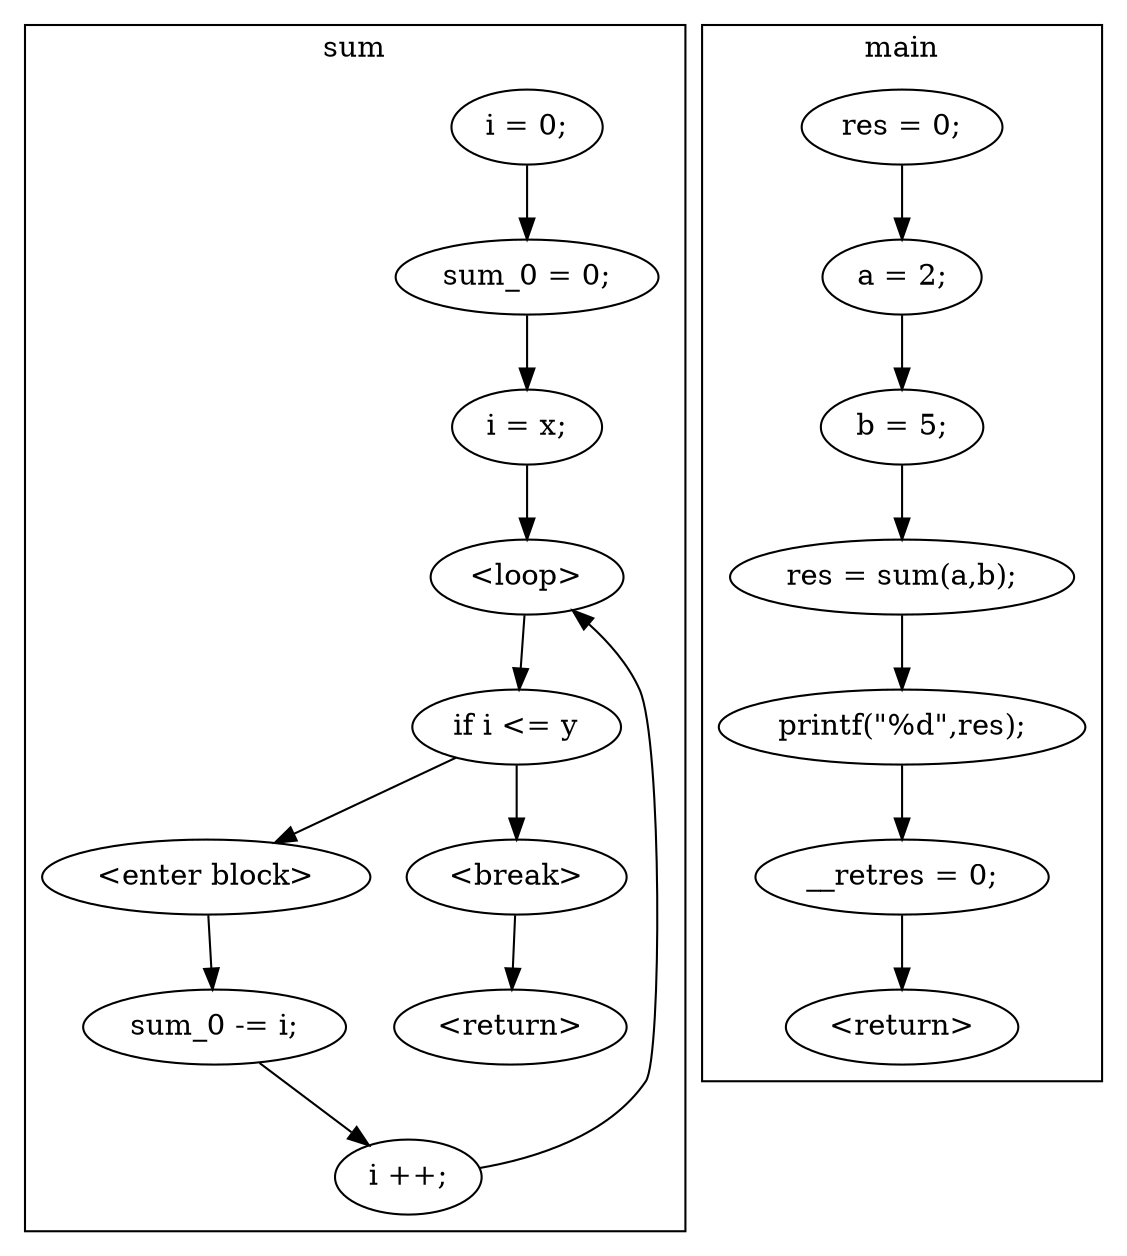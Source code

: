 digraph cfg {
 subgraph cluster_sum {
 graph [label="sum"];
 s1[label="i = 0;"];
 s1 -> s2;
 s2[label="sum_0 = 0;"];
 s2 -> s3;
 s3[label="i = x;"];
 s3 -> s4;
 s4[label="<loop>"];
 s4 -> s6;
 s6[label="if i <= y"];
 s6 -> s8;
 s6 -> s7;
 s7[label="<break>"];
 s7 -> s11;
 s8[label="<enter block>"];
 s8 -> s9;
 s9[label="sum_0 -= i;"];
 s9 -> s10;
 s10[label="i ++;"];
 s10 -> s4;
 s11[label="<return>"];
 }
 subgraph cluster_main {
 graph [label="main"];
 s13[label="res = 0;"];
 s13 -> s14;
 s14[label="a = 2;"];
 s14 -> s15;
 s15[label="b = 5;"];
 s15 -> s16;
 s16[label="res = sum(a,b);"];
 s16 -> s17;
 s17[label="printf(\"%d\",res);"];
 s17 -> s18;
 s18[label="__retres = 0;"];
 s18 -> s21;
 s21[label="<return>"];
 }
 }
